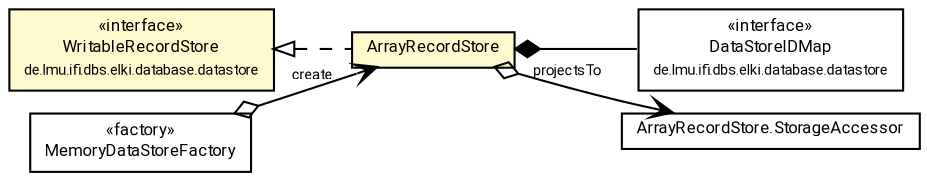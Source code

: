 #!/usr/local/bin/dot
#
# Class diagram 
# Generated by UMLGraph version R5_7_2-60-g0e99a6 (http://www.spinellis.gr/umlgraph/)
#

digraph G {
	graph [fontnames="svg"]
	edge [fontname="Roboto",fontsize=7,labelfontname="Roboto",labelfontsize=7,color="black"];
	node [fontname="Roboto",fontcolor="black",fontsize=8,shape=plaintext,margin=0,width=0,height=0];
	nodesep=0.15;
	ranksep=0.25;
	rankdir=LR;
	// de.lmu.ifi.dbs.elki.database.datastore.DataStoreIDMap
	c1634442 [label=<<table title="de.lmu.ifi.dbs.elki.database.datastore.DataStoreIDMap" border="0" cellborder="1" cellspacing="0" cellpadding="2" href="../DataStoreIDMap.html" target="_parent">
		<tr><td><table border="0" cellspacing="0" cellpadding="1">
		<tr><td align="center" balign="center"> &#171;interface&#187; </td></tr>
		<tr><td align="center" balign="center"> <font face="Roboto">DataStoreIDMap</font> </td></tr>
		<tr><td align="center" balign="center"> <font face="Roboto" point-size="7.0">de.lmu.ifi.dbs.elki.database.datastore</font> </td></tr>
		</table></td></tr>
		</table>>, URL="../DataStoreIDMap.html"];
	// de.lmu.ifi.dbs.elki.database.datastore.WritableRecordStore
	c1634454 [label=<<table title="de.lmu.ifi.dbs.elki.database.datastore.WritableRecordStore" border="0" cellborder="1" cellspacing="0" cellpadding="2" bgcolor="LemonChiffon" href="../WritableRecordStore.html" target="_parent">
		<tr><td><table border="0" cellspacing="0" cellpadding="1">
		<tr><td align="center" balign="center"> &#171;interface&#187; </td></tr>
		<tr><td align="center" balign="center"> <font face="Roboto">WritableRecordStore</font> </td></tr>
		<tr><td align="center" balign="center"> <font face="Roboto" point-size="7.0">de.lmu.ifi.dbs.elki.database.datastore</font> </td></tr>
		</table></td></tr>
		</table>>, URL="../WritableRecordStore.html"];
	// de.lmu.ifi.dbs.elki.database.datastore.memory.ArrayRecordStore
	c1634463 [label=<<table title="de.lmu.ifi.dbs.elki.database.datastore.memory.ArrayRecordStore" border="0" cellborder="1" cellspacing="0" cellpadding="2" bgcolor="lemonChiffon" href="ArrayRecordStore.html" target="_parent">
		<tr><td><table border="0" cellspacing="0" cellpadding="1">
		<tr><td align="center" balign="center"> <font face="Roboto">ArrayRecordStore</font> </td></tr>
		</table></td></tr>
		</table>>, URL="ArrayRecordStore.html"];
	// de.lmu.ifi.dbs.elki.database.datastore.memory.ArrayRecordStore.StorageAccessor<T>
	c1634464 [label=<<table title="de.lmu.ifi.dbs.elki.database.datastore.memory.ArrayRecordStore.StorageAccessor" border="0" cellborder="1" cellspacing="0" cellpadding="2" href="ArrayRecordStore.StorageAccessor.html" target="_parent">
		<tr><td><table border="0" cellspacing="0" cellpadding="1">
		<tr><td align="center" balign="center"> <font face="Roboto">ArrayRecordStore.StorageAccessor</font> </td></tr>
		</table></td></tr>
		</table>>, URL="ArrayRecordStore.StorageAccessor.html"];
	// de.lmu.ifi.dbs.elki.database.datastore.memory.MemoryDataStoreFactory
	c1634467 [label=<<table title="de.lmu.ifi.dbs.elki.database.datastore.memory.MemoryDataStoreFactory" border="0" cellborder="1" cellspacing="0" cellpadding="2" href="MemoryDataStoreFactory.html" target="_parent">
		<tr><td><table border="0" cellspacing="0" cellpadding="1">
		<tr><td align="center" balign="center"> &#171;factory&#187; </td></tr>
		<tr><td align="center" balign="center"> <font face="Roboto">MemoryDataStoreFactory</font> </td></tr>
		</table></td></tr>
		</table>>, URL="MemoryDataStoreFactory.html"];
	// de.lmu.ifi.dbs.elki.database.datastore.memory.ArrayRecordStore implements de.lmu.ifi.dbs.elki.database.datastore.WritableRecordStore
	c1634454 -> c1634463 [arrowtail=empty,style=dashed,dir=back,weight=9];
	// de.lmu.ifi.dbs.elki.database.datastore.memory.ArrayRecordStore composed de.lmu.ifi.dbs.elki.database.datastore.DataStoreIDMap
	c1634463 -> c1634442 [arrowhead=none,arrowtail=diamond,dir=back,weight=6];
	// de.lmu.ifi.dbs.elki.database.datastore.memory.ArrayRecordStore navhas de.lmu.ifi.dbs.elki.database.datastore.memory.ArrayRecordStore.StorageAccessor<T>
	c1634463 -> c1634464 [arrowhead=open,arrowtail=ediamond,dir=both,weight=3,label="projectsTo"];
	// de.lmu.ifi.dbs.elki.database.datastore.memory.MemoryDataStoreFactory navhas de.lmu.ifi.dbs.elki.database.datastore.memory.ArrayRecordStore
	c1634467 -> c1634463 [arrowhead=open,arrowtail=ediamond,dir=both,weight=3,label="create"];
}

